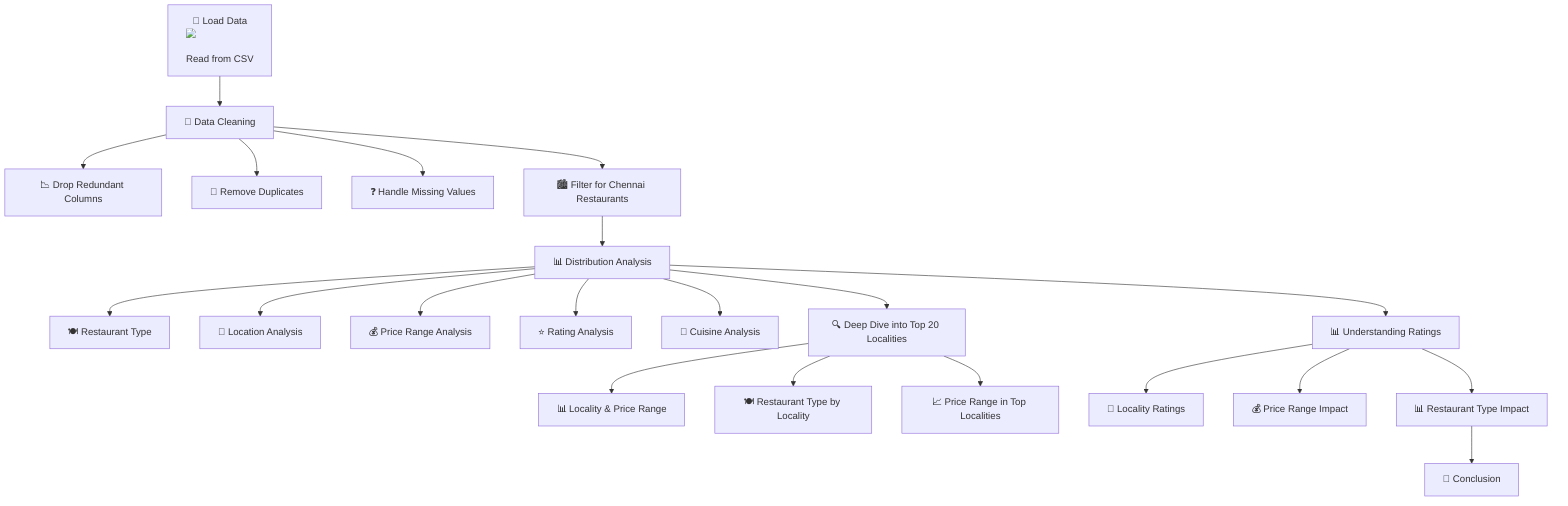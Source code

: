 graph TD;
    A["📂 Load Data <img src='file.svg' /> <br/> Read from CSV"] --> B["🧹 Data Cleaning"];
    B --> C["📉 Drop Redundant Columns"];
    B --> D["🔄 Remove Duplicates"];
    B --> E["❓ Handle Missing Values"];
    B --> F["🏙️ Filter for Chennai Restaurants"];
    F --> G["📊 Distribution Analysis"];
    G --> H["🍽️ Restaurant Type"];
    G --> I["📍 Location Analysis"];
    G --> J["💰 Price Range Analysis"];
    G --> K["⭐ Rating Analysis"];
    G --> L["🍜 Cuisine Analysis"];
    G --> M["🔍 Deep Dive into Top 20 Localities"];
    M --> N["📊 Locality & Price Range"];
    M --> O["🍽️ Restaurant Type by Locality"];
    M --> P["📈 Price Range in Top Localities"];
    G --> Q["📊 Understanding Ratings"];
    Q --> R["📍 Locality Ratings"];
    Q --> S["💰 Price Range Impact"];
    Q --> T["📊 Restaurant Type Impact"];
    T --> U["🏁 Conclusion"];